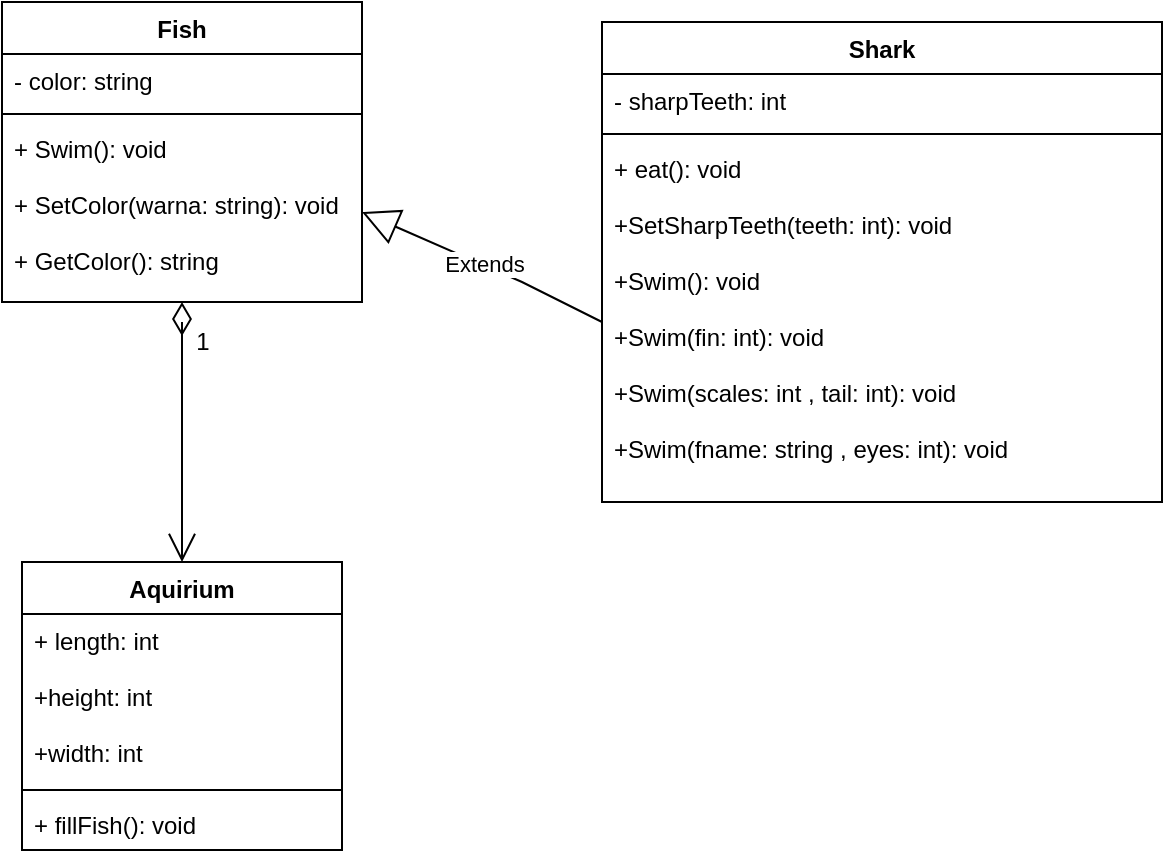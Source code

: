 <mxfile version="13.8.0" type="device"><diagram id="C5RBs43oDa-KdzZeNtuy" name="Page-1"><mxGraphModel dx="782" dy="437" grid="1" gridSize="10" guides="1" tooltips="1" connect="1" arrows="1" fold="1" page="1" pageScale="1" pageWidth="827" pageHeight="1169" math="0" shadow="0"><root><mxCell id="WIyWlLk6GJQsqaUBKTNV-0"/><mxCell id="WIyWlLk6GJQsqaUBKTNV-1" parent="WIyWlLk6GJQsqaUBKTNV-0"/><mxCell id="EqHTbLo32192rKkkRNvq-22" value="Extends" style="endArrow=block;endSize=16;endFill=0;html=1;exitX=0;exitY=0.5;exitDx=0;exitDy=0;entryX=1;entryY=0.5;entryDx=0;entryDy=0;rounded=0;" parent="WIyWlLk6GJQsqaUBKTNV-1" source="EqHTbLo32192rKkkRNvq-16" target="EqHTbLo32192rKkkRNvq-3" edge="1"><mxGeometry width="160" relative="1" as="geometry"><mxPoint x="390" y="370" as="sourcePoint"/><mxPoint x="310" y="330" as="targetPoint"/><Array as="points"><mxPoint x="330" y="340"/></Array></mxGeometry></mxCell><mxCell id="EqHTbLo32192rKkkRNvq-13" value="Shark" style="swimlane;fontStyle=1;align=center;verticalAlign=top;childLayout=stackLayout;horizontal=1;startSize=26;horizontalStack=0;resizeParent=1;resizeParentMax=0;resizeLast=0;collapsible=1;marginBottom=0;" parent="WIyWlLk6GJQsqaUBKTNV-1" vertex="1"><mxGeometry x="370" y="210" width="280" height="240" as="geometry"/></mxCell><mxCell id="EqHTbLo32192rKkkRNvq-14" value="- sharpTeeth: int" style="text;strokeColor=none;fillColor=none;align=left;verticalAlign=top;spacingLeft=4;spacingRight=4;overflow=hidden;rotatable=0;points=[[0,0.5],[1,0.5]];portConstraint=eastwest;" parent="EqHTbLo32192rKkkRNvq-13" vertex="1"><mxGeometry y="26" width="280" height="26" as="geometry"/></mxCell><mxCell id="EqHTbLo32192rKkkRNvq-15" value="" style="line;strokeWidth=1;fillColor=none;align=left;verticalAlign=middle;spacingTop=-1;spacingLeft=3;spacingRight=3;rotatable=0;labelPosition=right;points=[];portConstraint=eastwest;" parent="EqHTbLo32192rKkkRNvq-13" vertex="1"><mxGeometry y="52" width="280" height="8" as="geometry"/></mxCell><mxCell id="EqHTbLo32192rKkkRNvq-16" value="+ eat(): void&#10;&#10;+SetSharpTeeth(teeth: int): void&#10;&#10;+Swim(): void&#10;&#10;+Swim(fin: int): void&#10;&#10;+Swim(scales: int , tail: int): void&#10;&#10;+Swim(fname: string , eyes: int): void" style="text;strokeColor=none;fillColor=none;align=left;verticalAlign=top;spacingLeft=4;spacingRight=4;overflow=hidden;rotatable=0;points=[[0,0.5],[1,0.5]];portConstraint=eastwest;" parent="EqHTbLo32192rKkkRNvq-13" vertex="1"><mxGeometry y="60" width="280" height="180" as="geometry"/></mxCell><mxCell id="JhBuh4hAoOTrBw1IIPM5-1" value="" style="endArrow=open;html=1;endSize=12;startArrow=diamondThin;startSize=14;startFill=0;edgeStyle=orthogonalEdgeStyle;align=left;verticalAlign=bottom;rounded=0;" edge="1" parent="WIyWlLk6GJQsqaUBKTNV-1"><mxGeometry x="-1" y="3" relative="1" as="geometry"><mxPoint x="160" y="350" as="sourcePoint"/><mxPoint x="160" y="480" as="targetPoint"/><Array as="points"><mxPoint x="160" y="360"/><mxPoint x="160" y="360"/></Array></mxGeometry></mxCell><mxCell id="EqHTbLo32192rKkkRNvq-17" value="Aquirium" style="swimlane;fontStyle=1;align=center;verticalAlign=top;childLayout=stackLayout;horizontal=1;startSize=26;horizontalStack=0;resizeParent=1;resizeParentMax=0;resizeLast=0;collapsible=1;marginBottom=0;" parent="WIyWlLk6GJQsqaUBKTNV-1" vertex="1"><mxGeometry x="80" y="480" width="160" height="144" as="geometry"/></mxCell><mxCell id="EqHTbLo32192rKkkRNvq-18" value="+ length: int&#10;&#10;+height: int&#10;&#10;+width: int" style="text;strokeColor=none;fillColor=none;align=left;verticalAlign=top;spacingLeft=4;spacingRight=4;overflow=hidden;rotatable=0;points=[[0,0.5],[1,0.5]];portConstraint=eastwest;" parent="EqHTbLo32192rKkkRNvq-17" vertex="1"><mxGeometry y="26" width="160" height="84" as="geometry"/></mxCell><mxCell id="EqHTbLo32192rKkkRNvq-19" value="" style="line;strokeWidth=1;fillColor=none;align=left;verticalAlign=middle;spacingTop=-1;spacingLeft=3;spacingRight=3;rotatable=0;labelPosition=right;points=[];portConstraint=eastwest;" parent="EqHTbLo32192rKkkRNvq-17" vertex="1"><mxGeometry y="110" width="160" height="8" as="geometry"/></mxCell><mxCell id="EqHTbLo32192rKkkRNvq-20" value="+ fillFish(): void" style="text;strokeColor=none;fillColor=none;align=left;verticalAlign=top;spacingLeft=4;spacingRight=4;overflow=hidden;rotatable=0;points=[[0,0.5],[1,0.5]];portConstraint=eastwest;" parent="EqHTbLo32192rKkkRNvq-17" vertex="1"><mxGeometry y="118" width="160" height="26" as="geometry"/></mxCell><mxCell id="JhBuh4hAoOTrBw1IIPM5-2" value="1" style="text;html=1;align=center;verticalAlign=middle;resizable=0;points=[];autosize=1;" vertex="1" parent="WIyWlLk6GJQsqaUBKTNV-1"><mxGeometry x="160" y="360" width="20" height="20" as="geometry"/></mxCell><mxCell id="EqHTbLo32192rKkkRNvq-0" value="Fish" style="swimlane;fontStyle=1;align=center;verticalAlign=top;childLayout=stackLayout;horizontal=1;startSize=26;horizontalStack=0;resizeParent=1;resizeParentMax=0;resizeLast=0;collapsible=1;marginBottom=0;" parent="WIyWlLk6GJQsqaUBKTNV-1" vertex="1"><mxGeometry x="70" y="200" width="180" height="150" as="geometry"/></mxCell><mxCell id="EqHTbLo32192rKkkRNvq-1" value="- color: string " style="text;strokeColor=none;fillColor=none;align=left;verticalAlign=top;spacingLeft=4;spacingRight=4;overflow=hidden;rotatable=0;points=[[0,0.5],[1,0.5]];portConstraint=eastwest;" parent="EqHTbLo32192rKkkRNvq-0" vertex="1"><mxGeometry y="26" width="180" height="26" as="geometry"/></mxCell><mxCell id="EqHTbLo32192rKkkRNvq-2" value="" style="line;strokeWidth=1;fillColor=none;align=left;verticalAlign=middle;spacingTop=-1;spacingLeft=3;spacingRight=3;rotatable=0;labelPosition=right;points=[];portConstraint=eastwest;" parent="EqHTbLo32192rKkkRNvq-0" vertex="1"><mxGeometry y="52" width="180" height="8" as="geometry"/></mxCell><mxCell id="EqHTbLo32192rKkkRNvq-3" value="+ Swim(): void&#10;&#10;+ SetColor(warna: string): void&#10;&#10;+ GetColor(): string" style="text;strokeColor=none;fillColor=none;align=left;verticalAlign=top;spacingLeft=4;spacingRight=4;overflow=hidden;rotatable=0;points=[[0,0.5],[1,0.5]];portConstraint=eastwest;" parent="EqHTbLo32192rKkkRNvq-0" vertex="1"><mxGeometry y="60" width="180" height="90" as="geometry"/></mxCell></root></mxGraphModel></diagram></mxfile>